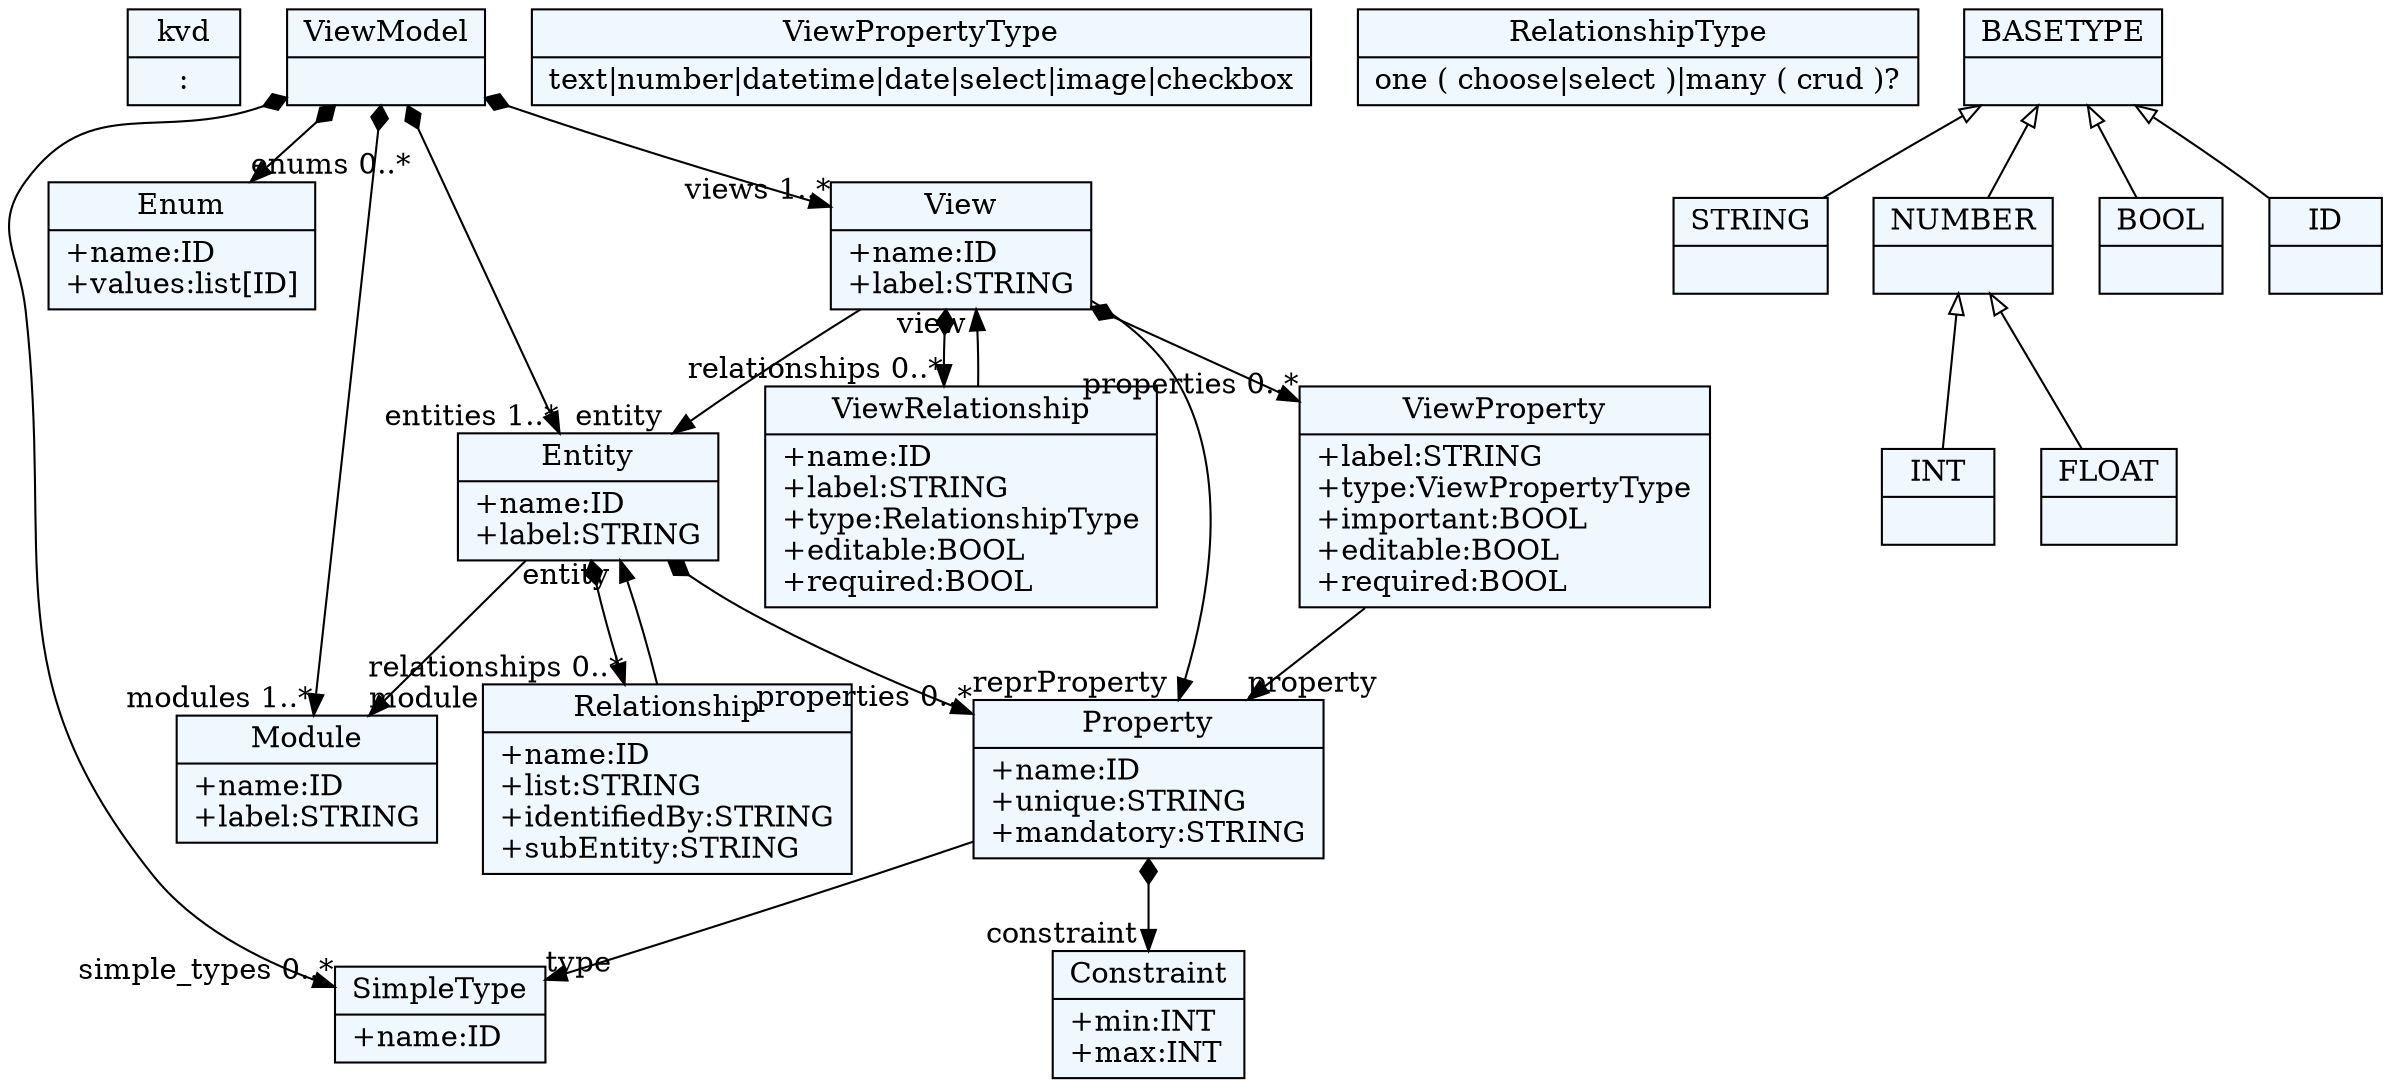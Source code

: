 
    digraph xtext {
    fontname = "Bitstream Vera Sans"
    fontsize = 8
    node[
        shape=record,
        style=filled,
        fillcolor=aliceblue
    ]
    nodesep = 0.3
    edge[dir=black,arrowtail=empty]


140282403473024[ label="{kvd|:}"]

140282403234208 -> 140282402360304[arrowtail=diamond, dir=both, headlabel="simple_types 0..*"]
140282403234208 -> 140282403278112[arrowtail=diamond, dir=both, headlabel="enums 0..*"]
140282403234208 -> 140282403289792[arrowtail=diamond, dir=both, headlabel="modules 1..*"]
140282403234208 -> 140282403299344[arrowtail=diamond, dir=both, headlabel="entities 1..*"]
140282403234208 -> 140282403374672[arrowtail=diamond, dir=both, headlabel="views 1..*"]
140282403234208[ label="{ViewModel|}"]

140282402360304[ label="{SimpleType|+name:ID\l}"]

140282403425264 -> 140282403374672[headlabel="view "]
140282403425264[ label="{ViewRelationship|+name:ID\l+label:STRING\l+type:RelationshipType\l+editable:BOOL\l+required:BOOL\l}"]

140282403358976 -> 140282403299344[headlabel="entity "]
140282403358976[ label="{Relationship|+name:ID\l+list:STRING\l+identifiedBy:STRING\l+subEntity:STRING\l}"]

140282403347120[ label="{Constraint|+min:INT\l+max:INT\l}"]

140282403278112[ label="{Enum|+name:ID\l+values:list[ID]\l}"]

140282403445344[ label="{ViewPropertyType|text\|number\|datetime\|date\|select\|image\|checkbox}"]

140282403289792[ label="{Module|+name:ID\l+label:STRING\l}"]

140282403299344 -> 140282403289792[headlabel="module "]
140282403299344 -> 140282403330240[arrowtail=diamond, dir=both, headlabel="properties 0..*"]
140282403299344 -> 140282403358976[arrowtail=diamond, dir=both, headlabel="relationships 0..*"]
140282403299344[ label="{Entity|+name:ID\l+label:STRING\l}"]

140282403405728 -> 140282403330240[headlabel="property "]
140282403405728[ label="{ViewProperty|+label:STRING\l+type:ViewPropertyType\l+important:BOOL\l+editable:BOOL\l+required:BOOL\l}"]

140282403454128[ label="{RelationshipType|one ( choose\|select )\|many ( crud )\?}"]

140282403330240 -> 140282402360304[headlabel="type "]
140282403330240 -> 140282403347120[arrowtail=diamond, dir=both, headlabel="constraint "]
140282403330240[ label="{Property|+name:ID\l+unique:STRING\l+mandatory:STRING\l}"]

140282403374672 -> 140282403299344[headlabel="entity "]
140282403374672 -> 140282403405728[arrowtail=diamond, dir=both, headlabel="properties 0..*"]
140282403374672 -> 140282403330240[headlabel="reprProperty "]
140282403374672 -> 140282403425264[arrowtail=diamond, dir=both, headlabel="relationships 0..*"]
140282403374672[ label="{View|+name:ID\l+label:STRING\l}"]

140282402420272[ label="{STRING|}"]

140282402434240[ label="{BASETYPE|}"]
140282402434240 -> 140282402430832 [dir=back]
140282402434240 -> 140282402422912 [dir=back]
140282402434240 -> 140282402417632 [dir=back]
140282402434240 -> 140282402420272 [dir=back]

140282402425552[ label="{INT|}"]

140282402428192[ label="{FLOAT|}"]

140282402430832[ label="{NUMBER|}"]
140282402430832 -> 140282402428192 [dir=back]
140282402430832 -> 140282402425552 [dir=back]

140282402422912[ label="{BOOL|}"]

140282402417632[ label="{ID|}"]


}
